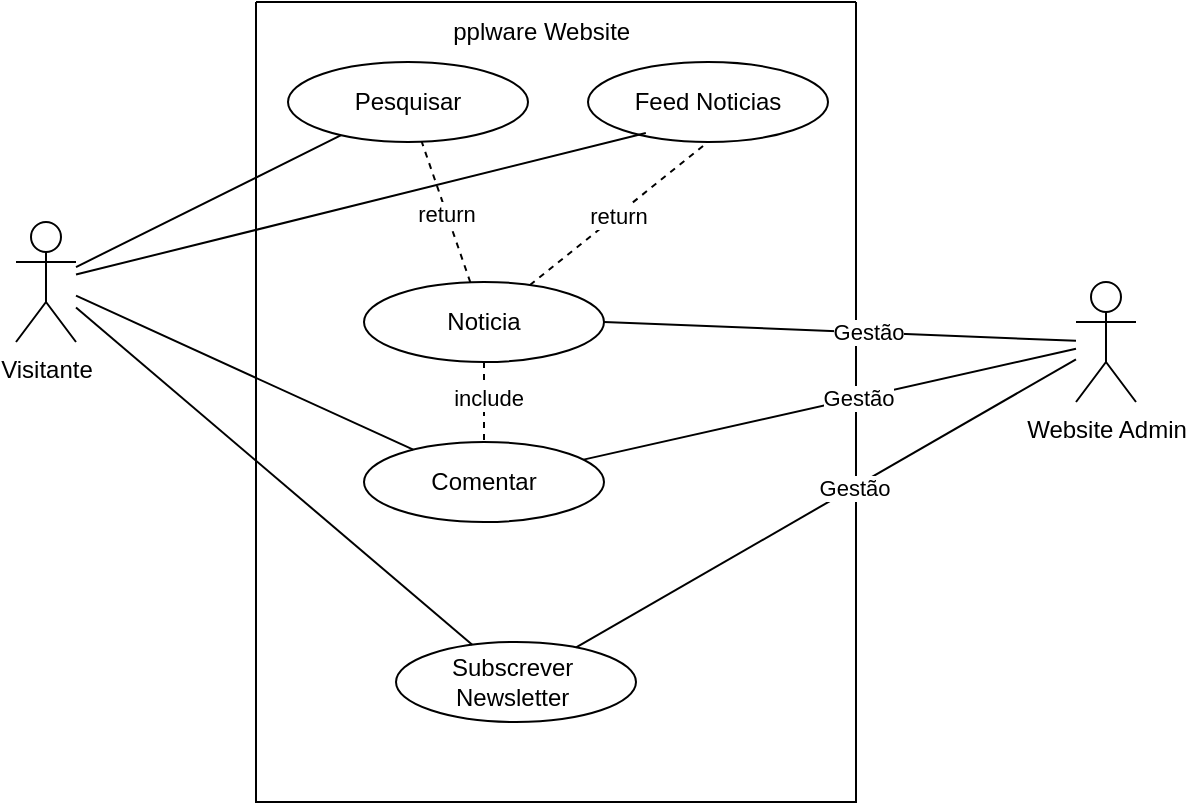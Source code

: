 <mxfile version="22.1.18" type="github">
  <diagram name="Página-1" id="pN39wXMBFtuyC5WhX6lR">
    <mxGraphModel dx="882" dy="473" grid="1" gridSize="10" guides="1" tooltips="1" connect="1" arrows="1" fold="1" page="1" pageScale="1" pageWidth="827" pageHeight="1169" math="0" shadow="0">
      <root>
        <mxCell id="0" />
        <mxCell id="1" parent="0" />
        <mxCell id="wujke9OWW01raQN76-9f-1" value="Visitante" style="shape=umlActor;verticalLabelPosition=bottom;verticalAlign=top;html=1;outlineConnect=0;" parent="1" vertex="1">
          <mxGeometry x="120" y="160" width="30" height="60" as="geometry" />
        </mxCell>
        <mxCell id="wujke9OWW01raQN76-9f-5" value="" style="swimlane;startSize=0;" parent="1" vertex="1">
          <mxGeometry x="240" y="50" width="300" height="400" as="geometry" />
        </mxCell>
        <mxCell id="wujke9OWW01raQN76-9f-3" value="pplware Website&amp;nbsp;" style="text;html=1;align=center;verticalAlign=middle;resizable=0;points=[];autosize=1;strokeColor=none;fillColor=none;" parent="wujke9OWW01raQN76-9f-5" vertex="1">
          <mxGeometry x="84" width="120" height="30" as="geometry" />
        </mxCell>
        <mxCell id="wujke9OWW01raQN76-9f-2" value="Noticia" style="ellipse;whiteSpace=wrap;html=1;" parent="wujke9OWW01raQN76-9f-5" vertex="1">
          <mxGeometry x="54" y="140" width="120" height="40" as="geometry" />
        </mxCell>
        <mxCell id="wujke9OWW01raQN76-9f-20" value="Pesquisar" style="ellipse;whiteSpace=wrap;html=1;" parent="wujke9OWW01raQN76-9f-5" vertex="1">
          <mxGeometry x="16" y="30" width="120" height="40" as="geometry" />
        </mxCell>
        <mxCell id="PxkZ7bjZGEVZncgXgRI6-1" value="Subscrever&amp;nbsp;&lt;br&gt;Newsletter&amp;nbsp;" style="ellipse;whiteSpace=wrap;html=1;" vertex="1" parent="wujke9OWW01raQN76-9f-5">
          <mxGeometry x="70" y="320" width="120" height="40" as="geometry" />
        </mxCell>
        <mxCell id="PxkZ7bjZGEVZncgXgRI6-2" value="Comentar" style="ellipse;whiteSpace=wrap;html=1;" vertex="1" parent="wujke9OWW01raQN76-9f-5">
          <mxGeometry x="54" y="220" width="120" height="40" as="geometry" />
        </mxCell>
        <mxCell id="PxkZ7bjZGEVZncgXgRI6-7" value="" style="endArrow=none;dashed=1;html=1;rounded=0;" edge="1" parent="wujke9OWW01raQN76-9f-5" source="wujke9OWW01raQN76-9f-2" target="wujke9OWW01raQN76-9f-20">
          <mxGeometry width="50" height="50" relative="1" as="geometry">
            <mxPoint x="116" y="102" as="sourcePoint" />
            <mxPoint x="150" y="70" as="targetPoint" />
          </mxGeometry>
        </mxCell>
        <mxCell id="PxkZ7bjZGEVZncgXgRI6-8" value="return" style="edgeLabel;html=1;align=center;verticalAlign=middle;resizable=0;points=[];" vertex="1" connectable="0" parent="PxkZ7bjZGEVZncgXgRI6-7">
          <mxGeometry x="-0.021" relative="1" as="geometry">
            <mxPoint as="offset" />
          </mxGeometry>
        </mxCell>
        <mxCell id="PxkZ7bjZGEVZncgXgRI6-10" value="Feed Noticias" style="ellipse;whiteSpace=wrap;html=1;" vertex="1" parent="wujke9OWW01raQN76-9f-5">
          <mxGeometry x="166" y="30" width="120" height="40" as="geometry" />
        </mxCell>
        <mxCell id="PxkZ7bjZGEVZncgXgRI6-11" value="" style="endArrow=none;dashed=1;html=1;rounded=0;entryX=0.5;entryY=1;entryDx=0;entryDy=0;" edge="1" parent="wujke9OWW01raQN76-9f-5" source="wujke9OWW01raQN76-9f-2" target="PxkZ7bjZGEVZncgXgRI6-10">
          <mxGeometry width="50" height="50" relative="1" as="geometry">
            <mxPoint x="142" y="150" as="sourcePoint" />
            <mxPoint x="98" y="80" as="targetPoint" />
          </mxGeometry>
        </mxCell>
        <mxCell id="PxkZ7bjZGEVZncgXgRI6-12" value="return" style="edgeLabel;html=1;align=center;verticalAlign=middle;resizable=0;points=[];" vertex="1" connectable="0" parent="PxkZ7bjZGEVZncgXgRI6-11">
          <mxGeometry x="-0.021" relative="1" as="geometry">
            <mxPoint as="offset" />
          </mxGeometry>
        </mxCell>
        <mxCell id="PxkZ7bjZGEVZncgXgRI6-5" value="" style="endArrow=none;dashed=1;html=1;rounded=0;" edge="1" parent="wujke9OWW01raQN76-9f-5" source="wujke9OWW01raQN76-9f-2" target="PxkZ7bjZGEVZncgXgRI6-2">
          <mxGeometry width="50" height="50" relative="1" as="geometry">
            <mxPoint x="-134.0" y="200" as="sourcePoint" />
            <mxPoint x="-105.26" y="378.08" as="targetPoint" />
          </mxGeometry>
        </mxCell>
        <mxCell id="PxkZ7bjZGEVZncgXgRI6-15" value="include" style="edgeLabel;html=1;align=center;verticalAlign=middle;resizable=0;points=[];" vertex="1" connectable="0" parent="PxkZ7bjZGEVZncgXgRI6-5">
          <mxGeometry x="-0.129" y="2" relative="1" as="geometry">
            <mxPoint as="offset" />
          </mxGeometry>
        </mxCell>
        <mxCell id="wujke9OWW01raQN76-9f-9" value="Website Admin" style="shape=umlActor;verticalLabelPosition=bottom;verticalAlign=top;html=1;outlineConnect=0;" parent="1" vertex="1">
          <mxGeometry x="650" y="190" width="30" height="60" as="geometry" />
        </mxCell>
        <mxCell id="wujke9OWW01raQN76-9f-10" value="" style="endArrow=none;html=1;rounded=0;exitX=1;exitY=0.5;exitDx=0;exitDy=0;" parent="1" source="wujke9OWW01raQN76-9f-2" target="wujke9OWW01raQN76-9f-9" edge="1">
          <mxGeometry width="50" height="50" relative="1" as="geometry">
            <mxPoint x="430" y="250" as="sourcePoint" />
            <mxPoint x="590" y="140" as="targetPoint" />
          </mxGeometry>
        </mxCell>
        <mxCell id="PxkZ7bjZGEVZncgXgRI6-17" value="Gestão" style="edgeLabel;html=1;align=center;verticalAlign=middle;resizable=0;points=[];" vertex="1" connectable="0" parent="wujke9OWW01raQN76-9f-10">
          <mxGeometry x="0.113" relative="1" as="geometry">
            <mxPoint as="offset" />
          </mxGeometry>
        </mxCell>
        <mxCell id="wujke9OWW01raQN76-9f-13" value="" style="endArrow=none;html=1;rounded=0;" parent="1" source="wujke9OWW01raQN76-9f-1" target="PxkZ7bjZGEVZncgXgRI6-2" edge="1">
          <mxGeometry width="50" height="50" relative="1" as="geometry">
            <mxPoint x="430" y="250" as="sourcePoint" />
            <mxPoint x="351.72" y="335.8" as="targetPoint" />
          </mxGeometry>
        </mxCell>
        <mxCell id="wujke9OWW01raQN76-9f-28" value="" style="endArrow=none;html=1;rounded=0;" parent="1" source="wujke9OWW01raQN76-9f-20" target="wujke9OWW01raQN76-9f-1" edge="1">
          <mxGeometry width="50" height="50" relative="1" as="geometry">
            <mxPoint x="260" y="169" as="sourcePoint" />
            <mxPoint x="379" y="244" as="targetPoint" />
          </mxGeometry>
        </mxCell>
        <mxCell id="PxkZ7bjZGEVZncgXgRI6-14" value="" style="endArrow=none;html=1;rounded=0;exitX=0.241;exitY=0.888;exitDx=0;exitDy=0;exitPerimeter=0;" edge="1" parent="1" source="PxkZ7bjZGEVZncgXgRI6-10" target="wujke9OWW01raQN76-9f-1">
          <mxGeometry width="50" height="50" relative="1" as="geometry">
            <mxPoint x="310" y="145" as="sourcePoint" />
            <mxPoint x="260" y="164" as="targetPoint" />
          </mxGeometry>
        </mxCell>
        <mxCell id="PxkZ7bjZGEVZncgXgRI6-16" value="" style="endArrow=none;html=1;rounded=0;" edge="1" parent="1" source="wujke9OWW01raQN76-9f-1" target="PxkZ7bjZGEVZncgXgRI6-1">
          <mxGeometry width="50" height="50" relative="1" as="geometry">
            <mxPoint x="160" y="208" as="sourcePoint" />
            <mxPoint x="309" y="293" as="targetPoint" />
          </mxGeometry>
        </mxCell>
        <mxCell id="PxkZ7bjZGEVZncgXgRI6-18" value="" style="endArrow=none;html=1;rounded=0;" edge="1" parent="1" source="PxkZ7bjZGEVZncgXgRI6-2" target="wujke9OWW01raQN76-9f-9">
          <mxGeometry width="50" height="50" relative="1" as="geometry">
            <mxPoint x="386" y="220" as="sourcePoint" />
            <mxPoint x="620" y="192" as="targetPoint" />
          </mxGeometry>
        </mxCell>
        <mxCell id="PxkZ7bjZGEVZncgXgRI6-19" value="Gestão" style="edgeLabel;html=1;align=center;verticalAlign=middle;resizable=0;points=[];" vertex="1" connectable="0" parent="PxkZ7bjZGEVZncgXgRI6-18">
          <mxGeometry x="0.113" relative="1" as="geometry">
            <mxPoint as="offset" />
          </mxGeometry>
        </mxCell>
        <mxCell id="PxkZ7bjZGEVZncgXgRI6-20" value="" style="endArrow=none;html=1;rounded=0;" edge="1" parent="1" source="PxkZ7bjZGEVZncgXgRI6-1" target="wujke9OWW01raQN76-9f-9">
          <mxGeometry width="50" height="50" relative="1" as="geometry">
            <mxPoint x="378" y="305" as="sourcePoint" />
            <mxPoint x="630" y="202" as="targetPoint" />
          </mxGeometry>
        </mxCell>
        <mxCell id="PxkZ7bjZGEVZncgXgRI6-21" value="Gestão" style="edgeLabel;html=1;align=center;verticalAlign=middle;resizable=0;points=[];" vertex="1" connectable="0" parent="PxkZ7bjZGEVZncgXgRI6-20">
          <mxGeometry x="0.113" relative="1" as="geometry">
            <mxPoint as="offset" />
          </mxGeometry>
        </mxCell>
      </root>
    </mxGraphModel>
  </diagram>
</mxfile>
